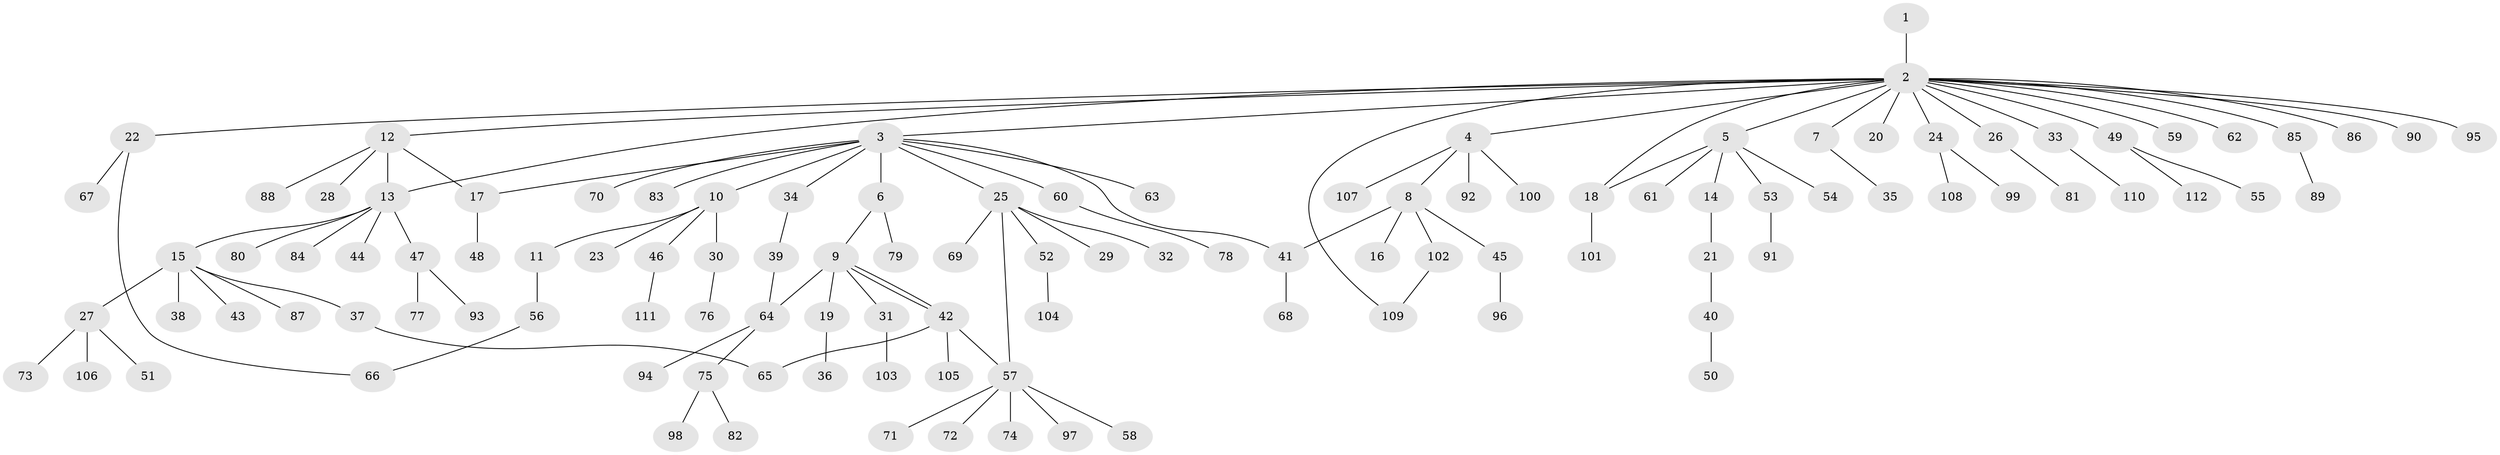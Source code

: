 // coarse degree distribution, {1: 0.6125, 21: 0.0125, 10: 0.0125, 4: 0.0375, 3: 0.05, 5: 0.0375, 7: 0.0125, 6: 0.0375, 2: 0.1875}
// Generated by graph-tools (version 1.1) at 2025/41/03/06/25 10:41:52]
// undirected, 112 vertices, 121 edges
graph export_dot {
graph [start="1"]
  node [color=gray90,style=filled];
  1;
  2;
  3;
  4;
  5;
  6;
  7;
  8;
  9;
  10;
  11;
  12;
  13;
  14;
  15;
  16;
  17;
  18;
  19;
  20;
  21;
  22;
  23;
  24;
  25;
  26;
  27;
  28;
  29;
  30;
  31;
  32;
  33;
  34;
  35;
  36;
  37;
  38;
  39;
  40;
  41;
  42;
  43;
  44;
  45;
  46;
  47;
  48;
  49;
  50;
  51;
  52;
  53;
  54;
  55;
  56;
  57;
  58;
  59;
  60;
  61;
  62;
  63;
  64;
  65;
  66;
  67;
  68;
  69;
  70;
  71;
  72;
  73;
  74;
  75;
  76;
  77;
  78;
  79;
  80;
  81;
  82;
  83;
  84;
  85;
  86;
  87;
  88;
  89;
  90;
  91;
  92;
  93;
  94;
  95;
  96;
  97;
  98;
  99;
  100;
  101;
  102;
  103;
  104;
  105;
  106;
  107;
  108;
  109;
  110;
  111;
  112;
  1 -- 2;
  2 -- 3;
  2 -- 4;
  2 -- 5;
  2 -- 7;
  2 -- 12;
  2 -- 13;
  2 -- 18;
  2 -- 20;
  2 -- 22;
  2 -- 24;
  2 -- 26;
  2 -- 33;
  2 -- 49;
  2 -- 59;
  2 -- 62;
  2 -- 85;
  2 -- 86;
  2 -- 90;
  2 -- 95;
  2 -- 109;
  3 -- 6;
  3 -- 10;
  3 -- 17;
  3 -- 25;
  3 -- 34;
  3 -- 41;
  3 -- 60;
  3 -- 63;
  3 -- 70;
  3 -- 83;
  4 -- 8;
  4 -- 92;
  4 -- 100;
  4 -- 107;
  5 -- 14;
  5 -- 18;
  5 -- 53;
  5 -- 54;
  5 -- 61;
  6 -- 9;
  6 -- 79;
  7 -- 35;
  8 -- 16;
  8 -- 41;
  8 -- 45;
  8 -- 102;
  9 -- 19;
  9 -- 31;
  9 -- 42;
  9 -- 42;
  9 -- 64;
  10 -- 11;
  10 -- 23;
  10 -- 30;
  10 -- 46;
  11 -- 56;
  12 -- 13;
  12 -- 17;
  12 -- 28;
  12 -- 88;
  13 -- 15;
  13 -- 44;
  13 -- 47;
  13 -- 80;
  13 -- 84;
  14 -- 21;
  15 -- 27;
  15 -- 37;
  15 -- 38;
  15 -- 43;
  15 -- 87;
  17 -- 48;
  18 -- 101;
  19 -- 36;
  21 -- 40;
  22 -- 66;
  22 -- 67;
  24 -- 99;
  24 -- 108;
  25 -- 29;
  25 -- 32;
  25 -- 52;
  25 -- 57;
  25 -- 69;
  26 -- 81;
  27 -- 51;
  27 -- 73;
  27 -- 106;
  30 -- 76;
  31 -- 103;
  33 -- 110;
  34 -- 39;
  37 -- 65;
  39 -- 64;
  40 -- 50;
  41 -- 68;
  42 -- 57;
  42 -- 65;
  42 -- 105;
  45 -- 96;
  46 -- 111;
  47 -- 77;
  47 -- 93;
  49 -- 55;
  49 -- 112;
  52 -- 104;
  53 -- 91;
  56 -- 66;
  57 -- 58;
  57 -- 71;
  57 -- 72;
  57 -- 74;
  57 -- 97;
  60 -- 78;
  64 -- 75;
  64 -- 94;
  75 -- 82;
  75 -- 98;
  85 -- 89;
  102 -- 109;
}
